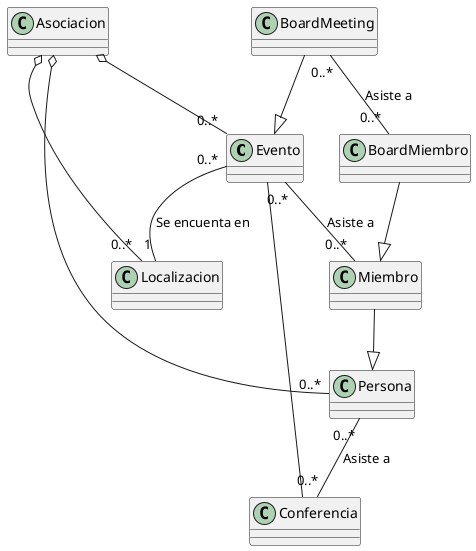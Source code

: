 @startuml
Evento -- Conferencia
BoardMeeting --|> Evento
BoardMiembro --|> Miembro
Miembro --|> Persona


Asociacion o-- "0..*" Evento
Asociacion o-- "0..*" Persona
BoardMeeting "0..*" -- "0..*" BoardMiembro : Asiste a
Persona "0..*" -- "0..*" Conferencia : Asiste a
Evento "0..*" -- "1" Localizacion : Se encuenta en
Evento "0..*" -- "0..*" Miembro : Asiste a
Asociacion o-- "0..*" Localizacion

class Asociacion{
}
class Miembro{
}
class BoardMiembro{}
class Evento{
}
class Conferencia{
}
class Localizacion{
}
class BoardMeeting{}
class Persona{
}
@enduml